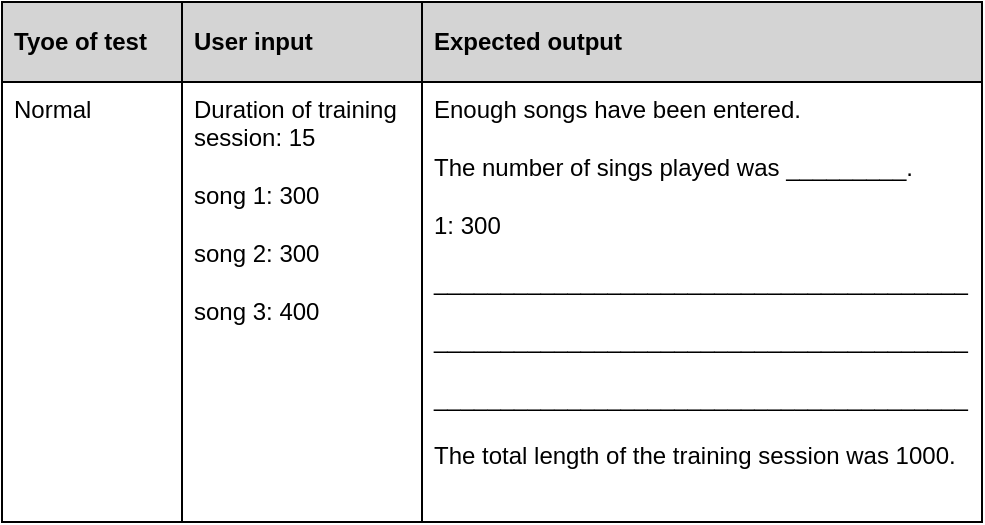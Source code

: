<mxfile version="24.7.8">
  <diagram id="rixkyah6m9kLtBdBK0iV" name="tt">
    <mxGraphModel dx="1434" dy="844" grid="1" gridSize="10" guides="1" tooltips="1" connect="1" arrows="1" fold="1" page="1" pageScale="1" pageWidth="1169" pageHeight="827" math="0" shadow="0">
      <root>
        <mxCell id="0" />
        <mxCell id="1" parent="0" />
        <mxCell id="edKIq7crGZylfQP5pC1n-1" value="Normal" style="rounded=0;whiteSpace=wrap;html=1;align=left;verticalAlign=top;spacing=2;spacingLeft=4;spacingRight=4;strokeColor=default;" parent="1" vertex="1">
          <mxGeometry x="280" y="240" width="100" height="220" as="geometry" />
        </mxCell>
        <mxCell id="edKIq7crGZylfQP5pC1n-2" value="Duration of training session: 15&lt;div&gt;&lt;br&gt;&lt;/div&gt;&lt;div&gt;song 1: 300&lt;/div&gt;&lt;div&gt;&lt;br&gt;&lt;/div&gt;&lt;div&gt;song 2: 300&lt;/div&gt;&lt;div&gt;&lt;br&gt;&lt;/div&gt;&lt;div&gt;song 3: 400&lt;/div&gt;" style="rounded=0;whiteSpace=wrap;html=1;align=left;verticalAlign=top;spacing=2;spacingLeft=4;spacingRight=4;strokeColor=default;" parent="1" vertex="1">
          <mxGeometry x="370" y="240" width="120" height="220" as="geometry" />
        </mxCell>
        <mxCell id="edKIq7crGZylfQP5pC1n-3" value="Enough songs have been entered.&lt;div&gt;&lt;br&gt;&lt;/div&gt;&lt;div&gt;The number of sings played was _________.&lt;/div&gt;&lt;div&gt;&lt;br&gt;&lt;/div&gt;&lt;div&gt;1: 300&lt;/div&gt;&lt;div&gt;&lt;br&gt;&lt;/div&gt;&lt;div&gt;________________________________________&lt;/div&gt;&lt;div&gt;&lt;br&gt;&lt;/div&gt;&lt;div&gt;________________________________________&lt;br&gt;&lt;/div&gt;&lt;div&gt;&lt;br&gt;&lt;/div&gt;&lt;div&gt;________________________________________&lt;br&gt;&lt;/div&gt;&lt;div&gt;&lt;br&gt;&lt;/div&gt;&lt;div&gt;The total length of the training session was 1000.&lt;/div&gt;" style="rounded=0;whiteSpace=wrap;html=1;align=left;verticalAlign=top;spacing=2;spacingLeft=4;spacingRight=4;strokeColor=default;" parent="1" vertex="1">
          <mxGeometry x="490" y="240" width="280" height="220" as="geometry" />
        </mxCell>
        <mxCell id="edKIq7crGZylfQP5pC1n-15" value="&lt;div&gt;Tyoe of test&lt;/div&gt;" style="rounded=0;whiteSpace=wrap;html=1;align=left;verticalAlign=middle;spacing=2;spacingLeft=4;spacingRight=4;strokeColor=default;fillColor=#d4d4d4;fontStyle=1" parent="1" vertex="1">
          <mxGeometry x="280" y="200" width="100" height="40" as="geometry" />
        </mxCell>
        <mxCell id="edKIq7crGZylfQP5pC1n-16" value="User input" style="rounded=0;whiteSpace=wrap;html=1;align=left;verticalAlign=middle;spacing=2;spacingLeft=4;spacingRight=4;strokeColor=default;fillColor=#d4d4d4;fontStyle=1" parent="1" vertex="1">
          <mxGeometry x="370" y="200" width="120" height="40" as="geometry" />
        </mxCell>
        <mxCell id="edKIq7crGZylfQP5pC1n-17" value="&lt;div&gt;Expected output&lt;/div&gt;" style="rounded=0;whiteSpace=wrap;html=1;align=left;verticalAlign=middle;spacing=2;spacingLeft=4;spacingRight=4;strokeColor=default;fillColor=#d4d4d4;fontStyle=1" parent="1" vertex="1">
          <mxGeometry x="490" y="200" width="280" height="40" as="geometry" />
        </mxCell>
      </root>
    </mxGraphModel>
  </diagram>
</mxfile>
